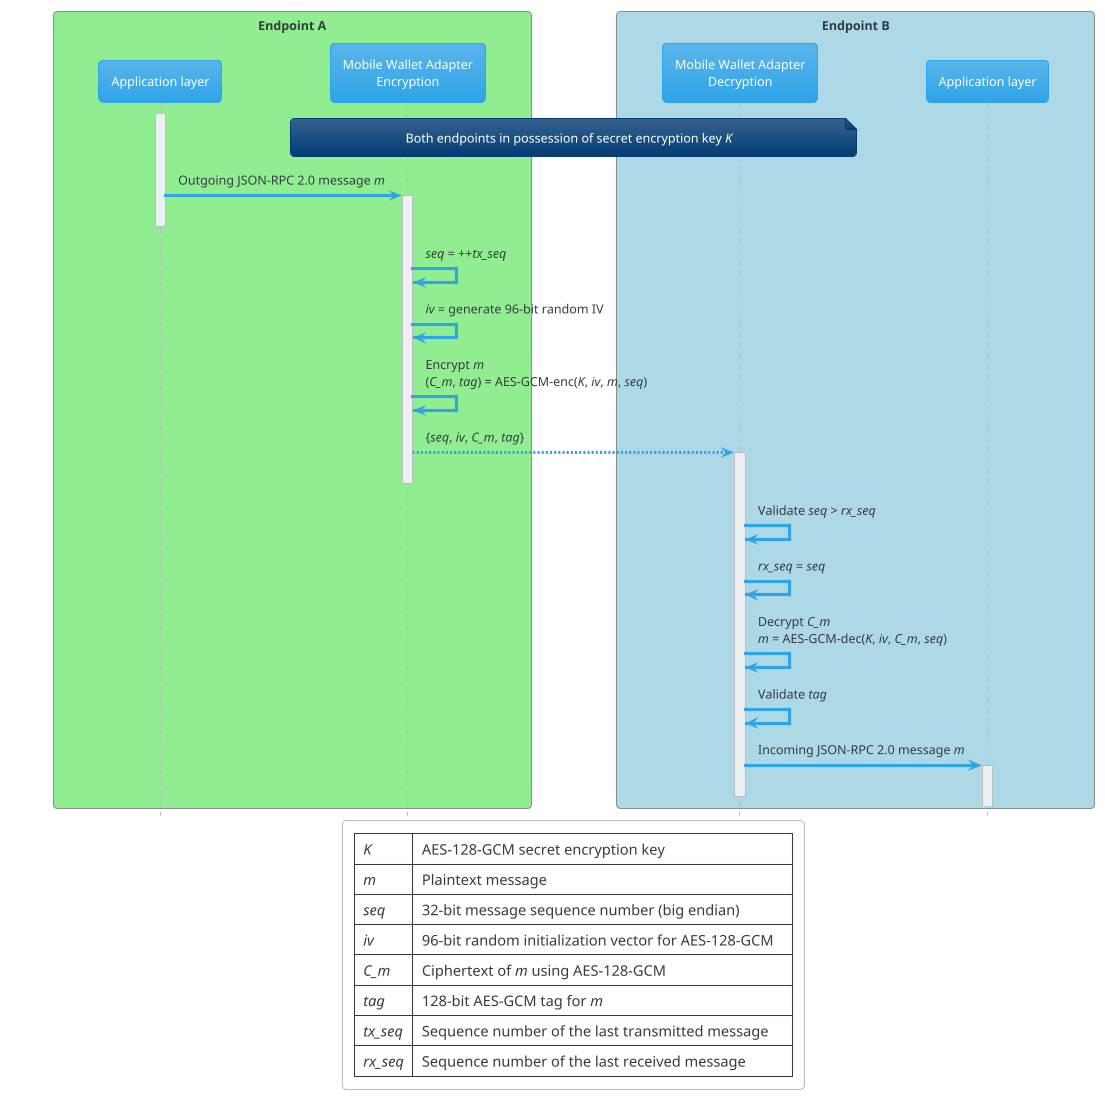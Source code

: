 @startuml

!theme cerulean
skinparam backgroundColor #FFFFFF

hide footbox

box "Endpoint A" #LightGreen
participant App_A as "Application layer"
participant MWA_A as "Mobile Wallet Adapter\nEncryption"
end box
box "Endpoint B" #LightBlue
participant MWA_B as "Mobile Wallet Adapter\nDecryption"
participant App_B as "Application layer"
end box

App_A ++

note over MWA_A, MWA_B : Both endpoints in possession of secret encryption key <i>K</i>

App_A -> MWA_A ++-- : Outgoing JSON-RPC 2.0 message <i>m</i>

MWA_A -> MWA_A : <i>seq</i> = ++<i>tx_seq</i>
MWA_A -> MWA_A : <i>iv</i> = generate 96-bit random IV
MWA_A -> MWA_A : Encrypt <i>m</i>\n(<i>C_m</i>, <i>tag</i>) = AES-GCM-enc(<i>K</i>, <i>iv</i>, <i>m</i>, <i>seq</i>)

MWA_A --> MWA_B ++-- : {<i>seq</i>, <i>iv</i>, <i>C_m</i>, <i>tag</i>}

MWA_B -> MWA_B : Validate <i>seq</i> > <i>rx_seq</i>
MWA_B -> MWA_B : <i>rx_seq</i> = <i>seq</i>
MWA_B -> MWA_B : Decrypt <i>C_m</i>\n<i>m</i> = AES-GCM-dec(<i>K</i>, <i>iv</i>, <i>C_m</i>, <i>seq</i>)
MWA_B -> MWA_B : Validate <i>tag</i>

MWA_B -> App_B ++-- : Incoming JSON-RPC 2.0 message <i>m</i>

legend
| <i>K</i>      | AES-128-GCM secret encryption key                   |
| <i>m</i>      | Plaintext message                                   |
| <i>seq</i>    | 32-bit message sequence number (big endian)         |
| <i>iv</i>     | 96-bit random initialization vector for AES-128-GCM |
| <i>C_m</i>    | Ciphertext of <i>m</i> using AES-128-GCM            |
| <i>tag</i>    | 128-bit AES-GCM tag for <i>m</i>                    |
| <i>tx_seq</i> | Sequence number of the last transmitted message     |
| <i>rx_seq</i> | Sequence number of the last received message        |
end legend

@enduml
